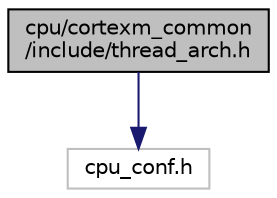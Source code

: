 digraph "cpu/cortexm_common/include/thread_arch.h"
{
 // LATEX_PDF_SIZE
  edge [fontname="Helvetica",fontsize="10",labelfontname="Helvetica",labelfontsize="10"];
  node [fontname="Helvetica",fontsize="10",shape=record];
  Node1 [label="cpu/cortexm_common\l/include/thread_arch.h",height=0.2,width=0.4,color="black", fillcolor="grey75", style="filled", fontcolor="black",tooltip="Implementation of the kernels thread interface."];
  Node1 -> Node2 [color="midnightblue",fontsize="10",style="solid",fontname="Helvetica"];
  Node2 [label="cpu_conf.h",height=0.2,width=0.4,color="grey75", fillcolor="white", style="filled",tooltip=" "];
}
